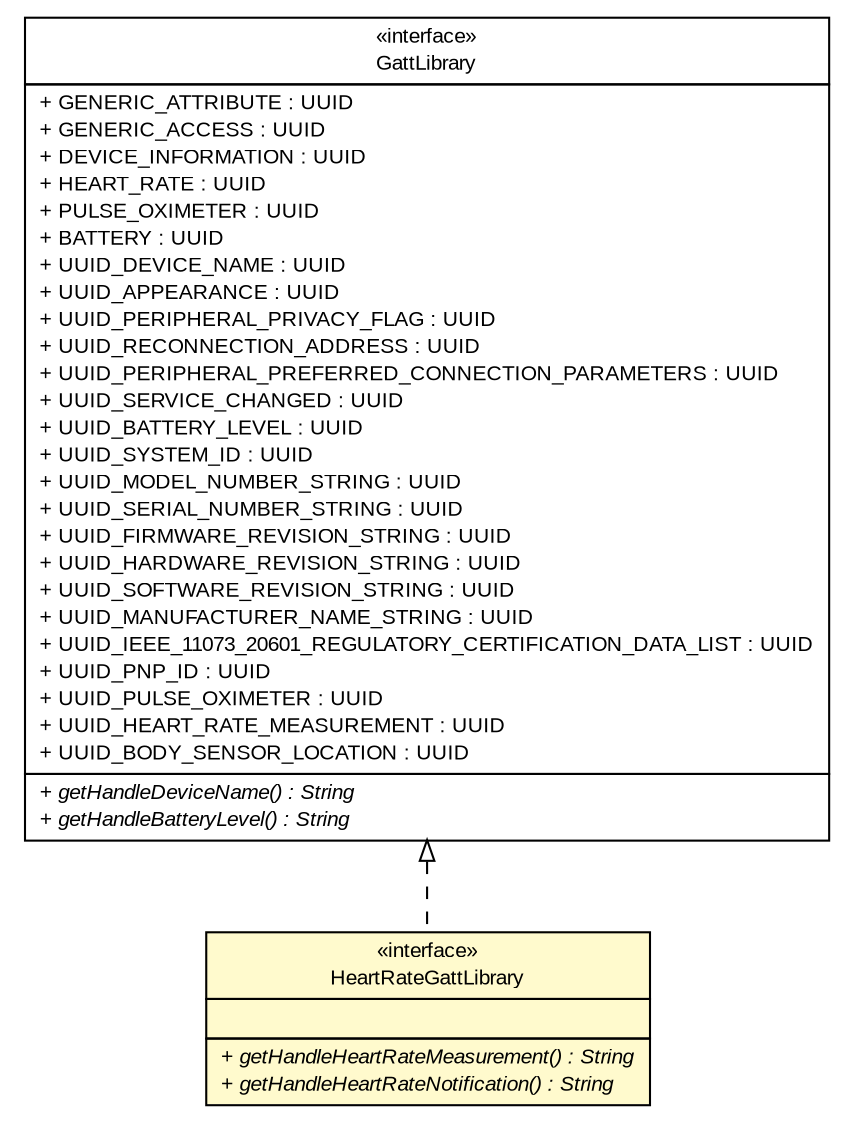 #!/usr/local/bin/dot
#
# Class diagram 
# Generated by UMLGraph version R5_6 (http://www.umlgraph.org/)
#

digraph G {
	edge [fontname="arial",fontsize=10,labelfontname="arial",labelfontsize=10];
	node [fontname="arial",fontsize=10,shape=plaintext];
	nodesep=0.25;
	ranksep=0.5;
	// de.fhg.fit.biomos.sensorplatform.gatt.HeartRateGattLibrary
	c142 [label=<<table title="de.fhg.fit.biomos.sensorplatform.gatt.HeartRateGattLibrary" border="0" cellborder="1" cellspacing="0" cellpadding="2" port="p" bgcolor="lemonChiffon" href="./HeartRateGattLibrary.html">
		<tr><td><table border="0" cellspacing="0" cellpadding="1">
<tr><td align="center" balign="center"> &#171;interface&#187; </td></tr>
<tr><td align="center" balign="center"> HeartRateGattLibrary </td></tr>
		</table></td></tr>
		<tr><td><table border="0" cellspacing="0" cellpadding="1">
<tr><td align="left" balign="left">  </td></tr>
		</table></td></tr>
		<tr><td><table border="0" cellspacing="0" cellpadding="1">
<tr><td align="left" balign="left"><font face="arial italic" point-size="10.0"> + getHandleHeartRateMeasurement() : String </font></td></tr>
<tr><td align="left" balign="left"><font face="arial italic" point-size="10.0"> + getHandleHeartRateNotification() : String </font></td></tr>
		</table></td></tr>
		</table>>, URL="./HeartRateGattLibrary.html", fontname="arial", fontcolor="black", fontsize=10.0];
	// de.fhg.fit.biomos.sensorplatform.gatt.GattLibrary
	c143 [label=<<table title="de.fhg.fit.biomos.sensorplatform.gatt.GattLibrary" border="0" cellborder="1" cellspacing="0" cellpadding="2" port="p" href="./GattLibrary.html">
		<tr><td><table border="0" cellspacing="0" cellpadding="1">
<tr><td align="center" balign="center"> &#171;interface&#187; </td></tr>
<tr><td align="center" balign="center"> GattLibrary </td></tr>
		</table></td></tr>
		<tr><td><table border="0" cellspacing="0" cellpadding="1">
<tr><td align="left" balign="left"> + GENERIC_ATTRIBUTE : UUID </td></tr>
<tr><td align="left" balign="left"> + GENERIC_ACCESS : UUID </td></tr>
<tr><td align="left" balign="left"> + DEVICE_INFORMATION : UUID </td></tr>
<tr><td align="left" balign="left"> + HEART_RATE : UUID </td></tr>
<tr><td align="left" balign="left"> + PULSE_OXIMETER : UUID </td></tr>
<tr><td align="left" balign="left"> + BATTERY : UUID </td></tr>
<tr><td align="left" balign="left"> + UUID_DEVICE_NAME : UUID </td></tr>
<tr><td align="left" balign="left"> + UUID_APPEARANCE : UUID </td></tr>
<tr><td align="left" balign="left"> + UUID_PERIPHERAL_PRIVACY_FLAG : UUID </td></tr>
<tr><td align="left" balign="left"> + UUID_RECONNECTION_ADDRESS : UUID </td></tr>
<tr><td align="left" balign="left"> + UUID_PERIPHERAL_PREFERRED_CONNECTION_PARAMETERS : UUID </td></tr>
<tr><td align="left" balign="left"> + UUID_SERVICE_CHANGED : UUID </td></tr>
<tr><td align="left" balign="left"> + UUID_BATTERY_LEVEL : UUID </td></tr>
<tr><td align="left" balign="left"> + UUID_SYSTEM_ID : UUID </td></tr>
<tr><td align="left" balign="left"> + UUID_MODEL_NUMBER_STRING : UUID </td></tr>
<tr><td align="left" balign="left"> + UUID_SERIAL_NUMBER_STRING : UUID </td></tr>
<tr><td align="left" balign="left"> + UUID_FIRMWARE_REVISION_STRING : UUID </td></tr>
<tr><td align="left" balign="left"> + UUID_HARDWARE_REVISION_STRING : UUID </td></tr>
<tr><td align="left" balign="left"> + UUID_SOFTWARE_REVISION_STRING : UUID </td></tr>
<tr><td align="left" balign="left"> + UUID_MANUFACTURER_NAME_STRING : UUID </td></tr>
<tr><td align="left" balign="left"> + UUID_IEEE_11073_20601_REGULATORY_CERTIFICATION_DATA_LIST : UUID </td></tr>
<tr><td align="left" balign="left"> + UUID_PNP_ID : UUID </td></tr>
<tr><td align="left" balign="left"> + UUID_PULSE_OXIMETER : UUID </td></tr>
<tr><td align="left" balign="left"> + UUID_HEART_RATE_MEASUREMENT : UUID </td></tr>
<tr><td align="left" balign="left"> + UUID_BODY_SENSOR_LOCATION : UUID </td></tr>
		</table></td></tr>
		<tr><td><table border="0" cellspacing="0" cellpadding="1">
<tr><td align="left" balign="left"><font face="arial italic" point-size="10.0"> + getHandleDeviceName() : String </font></td></tr>
<tr><td align="left" balign="left"><font face="arial italic" point-size="10.0"> + getHandleBatteryLevel() : String </font></td></tr>
		</table></td></tr>
		</table>>, URL="./GattLibrary.html", fontname="arial", fontcolor="black", fontsize=10.0];
	//de.fhg.fit.biomos.sensorplatform.gatt.HeartRateGattLibrary implements de.fhg.fit.biomos.sensorplatform.gatt.GattLibrary
	c143:p -> c142:p [dir=back,arrowtail=empty,style=dashed];
}

